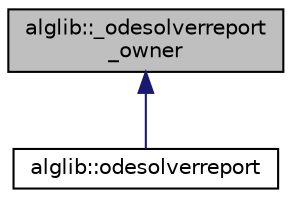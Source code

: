 digraph "alglib::_odesolverreport_owner"
{
  edge [fontname="Helvetica",fontsize="10",labelfontname="Helvetica",labelfontsize="10"];
  node [fontname="Helvetica",fontsize="10",shape=record];
  Node0 [label="alglib::_odesolverreport\l_owner",height=0.2,width=0.4,color="black", fillcolor="grey75", style="filled", fontcolor="black"];
  Node0 -> Node1 [dir="back",color="midnightblue",fontsize="10",style="solid",fontname="Helvetica"];
  Node1 [label="alglib::odesolverreport",height=0.2,width=0.4,color="black", fillcolor="white", style="filled",URL="$classalglib_1_1odesolverreport.html"];
}
